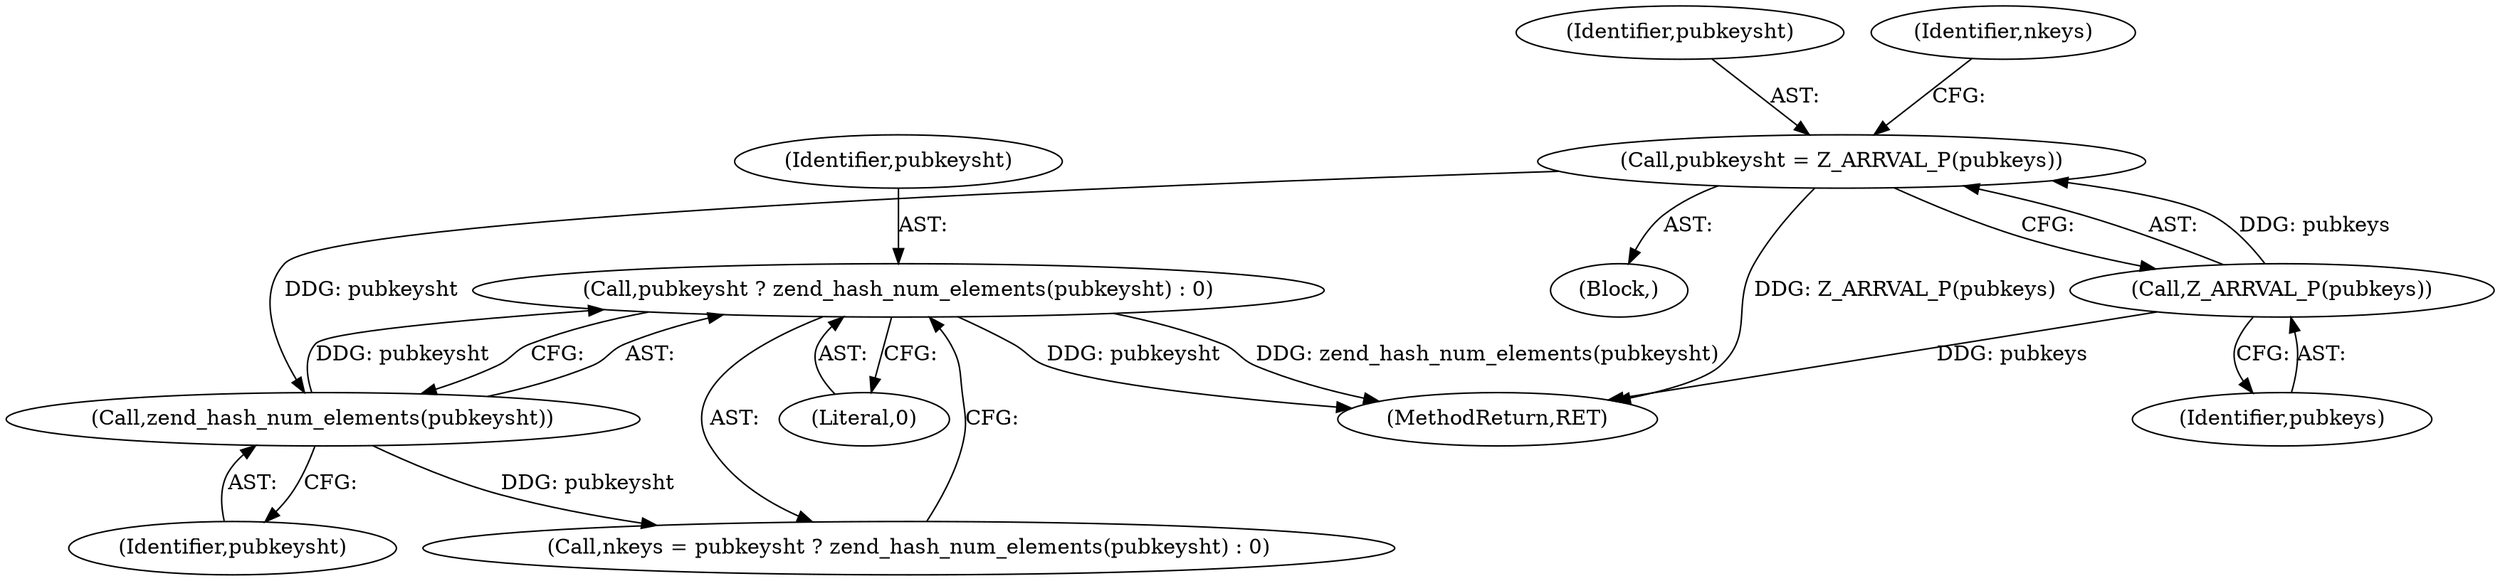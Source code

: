 digraph "0_php_91826a311dd37f4c4e5d605fa7af331e80ddd4c3@pointer" {
"1000171" [label="(Call,pubkeysht ? zend_hash_num_elements(pubkeysht) : 0)"];
"1000173" [label="(Call,zend_hash_num_elements(pubkeysht))"];
"1000165" [label="(Call,pubkeysht = Z_ARRVAL_P(pubkeys))"];
"1000167" [label="(Call,Z_ARRVAL_P(pubkeys))"];
"1000537" [label="(MethodReturn,RET)"];
"1000168" [label="(Identifier,pubkeys)"];
"1000166" [label="(Identifier,pubkeysht)"];
"1000169" [label="(Call,nkeys = pubkeysht ? zend_hash_num_elements(pubkeysht) : 0)"];
"1000167" [label="(Call,Z_ARRVAL_P(pubkeys))"];
"1000170" [label="(Identifier,nkeys)"];
"1000173" [label="(Call,zend_hash_num_elements(pubkeysht))"];
"1000105" [label="(Block,)"];
"1000171" [label="(Call,pubkeysht ? zend_hash_num_elements(pubkeysht) : 0)"];
"1000172" [label="(Identifier,pubkeysht)"];
"1000175" [label="(Literal,0)"];
"1000165" [label="(Call,pubkeysht = Z_ARRVAL_P(pubkeys))"];
"1000174" [label="(Identifier,pubkeysht)"];
"1000171" -> "1000169"  [label="AST: "];
"1000171" -> "1000173"  [label="CFG: "];
"1000171" -> "1000175"  [label="CFG: "];
"1000172" -> "1000171"  [label="AST: "];
"1000173" -> "1000171"  [label="AST: "];
"1000175" -> "1000171"  [label="AST: "];
"1000169" -> "1000171"  [label="CFG: "];
"1000171" -> "1000537"  [label="DDG: pubkeysht"];
"1000171" -> "1000537"  [label="DDG: zend_hash_num_elements(pubkeysht)"];
"1000173" -> "1000171"  [label="DDG: pubkeysht"];
"1000173" -> "1000174"  [label="CFG: "];
"1000174" -> "1000173"  [label="AST: "];
"1000173" -> "1000169"  [label="DDG: pubkeysht"];
"1000165" -> "1000173"  [label="DDG: pubkeysht"];
"1000165" -> "1000105"  [label="AST: "];
"1000165" -> "1000167"  [label="CFG: "];
"1000166" -> "1000165"  [label="AST: "];
"1000167" -> "1000165"  [label="AST: "];
"1000170" -> "1000165"  [label="CFG: "];
"1000165" -> "1000537"  [label="DDG: Z_ARRVAL_P(pubkeys)"];
"1000167" -> "1000165"  [label="DDG: pubkeys"];
"1000167" -> "1000168"  [label="CFG: "];
"1000168" -> "1000167"  [label="AST: "];
"1000167" -> "1000537"  [label="DDG: pubkeys"];
}
